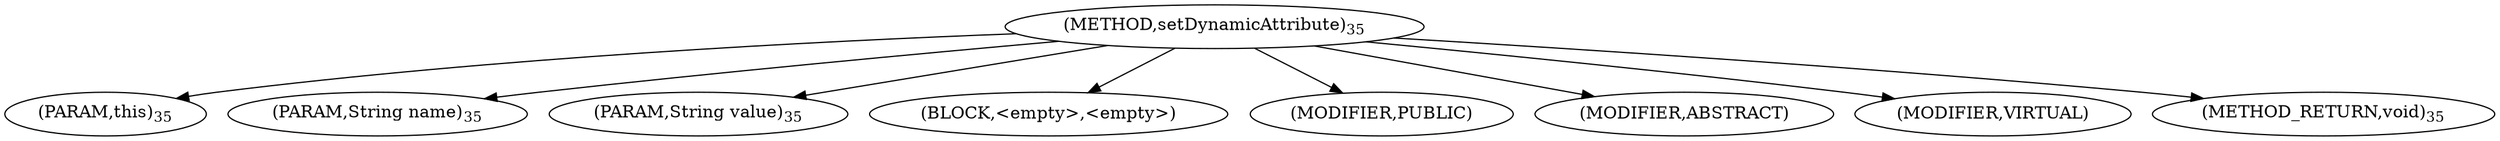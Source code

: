 digraph "setDynamicAttribute" {  
"6" [label = <(METHOD,setDynamicAttribute)<SUB>35</SUB>> ]
"7" [label = <(PARAM,this)<SUB>35</SUB>> ]
"8" [label = <(PARAM,String name)<SUB>35</SUB>> ]
"9" [label = <(PARAM,String value)<SUB>35</SUB>> ]
"10" [label = <(BLOCK,&lt;empty&gt;,&lt;empty&gt;)> ]
"11" [label = <(MODIFIER,PUBLIC)> ]
"12" [label = <(MODIFIER,ABSTRACT)> ]
"13" [label = <(MODIFIER,VIRTUAL)> ]
"14" [label = <(METHOD_RETURN,void)<SUB>35</SUB>> ]
  "6" -> "7" 
  "6" -> "8" 
  "6" -> "9" 
  "6" -> "10" 
  "6" -> "11" 
  "6" -> "12" 
  "6" -> "13" 
  "6" -> "14" 
}
